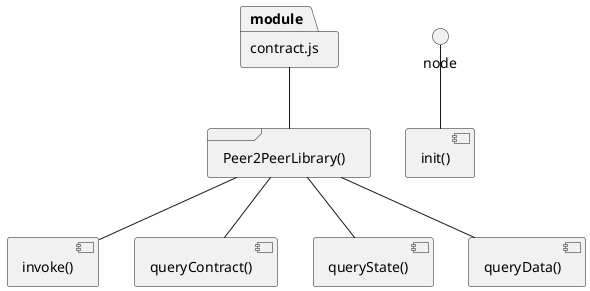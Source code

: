@startuml
package module as "contract.js"
frame contract as "Peer2PeerLibrary()"
component init as "init()"
component invoke as "invoke()"
component queryContract as "queryContract()"
component queryState as "queryState()"
component queryData as "queryData()"

module -- contract
node -- init
contract -- invoke
contract -- queryContract
contract -- queryState
contract -- queryData
@enduml